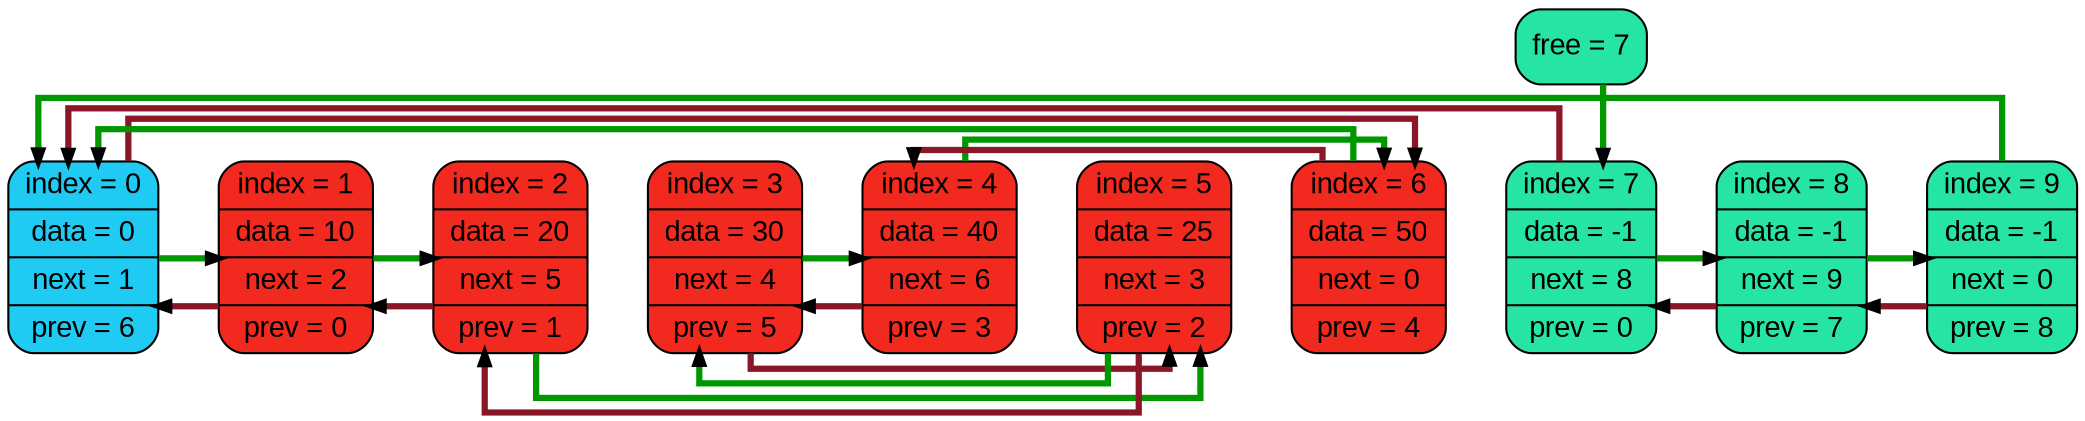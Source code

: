 digraph llist{
splines=ortho;
nodesep=0.4;
node [shape=record, fontname="Arial"];
edge [style=bold, color="#009700:black;0.001", weight=0, overlap = false, penwidth=3, arrowsize=0.5];
0 [style = "filled, rounded", fillcolor="#1fcbf2", label="{ index = 0 | data = 0 | next = 1 | prev = 6 }" ];
1 [style = "filled, rounded", fillcolor="#f2291f", label="{ index = 1 | data = 10 | next = 2 | prev = 0 }" ];
2 [style = "filled, rounded", fillcolor="#f2291f", label="{ index = 2 | data = 20 | next = 5 | prev = 1 }" ];
3 [style = "filled, rounded", fillcolor="#f2291f", label="{ index = 3 | data = 30 | next = 4 | prev = 5 }" ];
4 [style = "filled, rounded", fillcolor="#f2291f", label="{ index = 4 | data = 40 | next = 6 | prev = 3 }" ];
5 [style = "filled, rounded", fillcolor="#f2291f", label="{ index = 5 | data = 25 | next = 3 | prev = 2 }" ];
6 [style = "filled, rounded", fillcolor="#f2291f", label="{ index = 6 | data = 50 | next = 0 | prev = 4 }" ];
7 [style = "filled, rounded", fillcolor="#f2291f", label="{ index = 7 | data = -1 | next = 8 | prev = 0 }" ];
8 [style = "filled, rounded", fillcolor="#f2291f", label="{ index = 8 | data = -1 | next = 9 | prev = 7 }" ];
9 [style = "filled, rounded", fillcolor="#f2291f", label="{ index = 9 | data = -1 | next = 0 | prev = 8 }" ];
free [style = "filled, rounded", fillcolor="#26e5a2", label="free = 7" ];
7 [style = "filled, rounded", fillcolor="#26e5a2"];
8 [style = "filled, rounded", fillcolor="#26e5a2"];
9 [style = "filled, rounded", fillcolor="#26e5a2"];
{ rank = same; 0; 1; 2; 3; 4; 5; 6; 7; 8; 9}
0->1->2->3->4->5->6->7->8->9 [style=bold, weight=10, style=invis];
free->7;
0->1;
1->2;
2->5;
3->4;
4->6;
5->3;
6->0;
7->8;
8->9;
9->0;
edge [style=bold, color="#891728:black;0.001", weight=0, overlap = false, penwidth=3, arrowsize=0.5];
0->6;
1->0;
2->1;
3->5;
4->3;
5->2;
6->4;
7->0;
8->7;
9->8;
}
